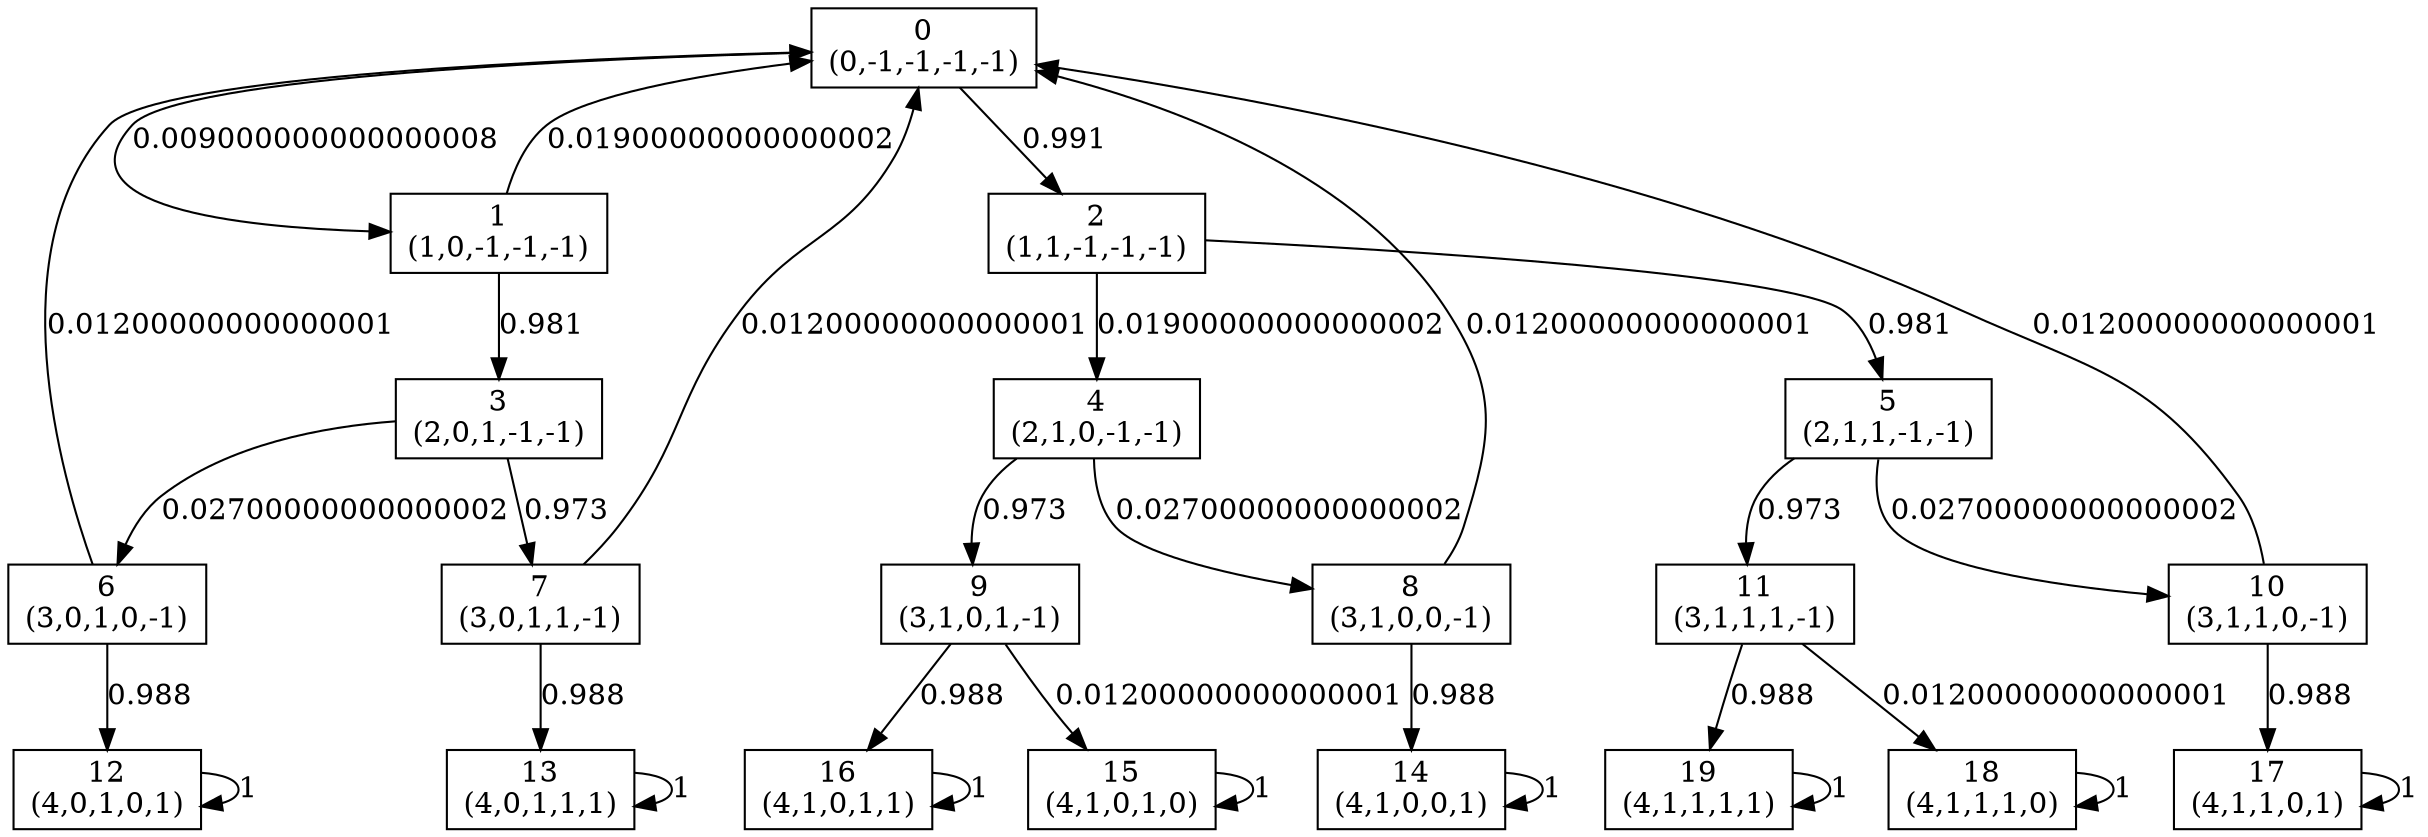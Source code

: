 digraph P {
node [shape=box];
0 -> 1 [ label="0.009000000000000008" ];
0 -> 2 [ label="0.991" ];
1 -> 0 [ label="0.01900000000000002" ];
1 -> 3 [ label="0.981" ];
2 -> 4 [ label="0.01900000000000002" ];
2 -> 5 [ label="0.981" ];
3 -> 6 [ label="0.02700000000000002" ];
3 -> 7 [ label="0.973" ];
4 -> 8 [ label="0.02700000000000002" ];
4 -> 9 [ label="0.973" ];
5 -> 10 [ label="0.02700000000000002" ];
5 -> 11 [ label="0.973" ];
6 -> 0 [ label="0.01200000000000001" ];
6 -> 12 [ label="0.988" ];
7 -> 0 [ label="0.01200000000000001" ];
7 -> 13 [ label="0.988" ];
8 -> 0 [ label="0.01200000000000001" ];
8 -> 14 [ label="0.988" ];
9 -> 15 [ label="0.01200000000000001" ];
9 -> 16 [ label="0.988" ];
10 -> 0 [ label="0.01200000000000001" ];
10 -> 17 [ label="0.988" ];
11 -> 18 [ label="0.01200000000000001" ];
11 -> 19 [ label="0.988" ];
12 -> 12 [ label="1" ];
13 -> 13 [ label="1" ];
14 -> 14 [ label="1" ];
15 -> 15 [ label="1" ];
16 -> 16 [ label="1" ];
17 -> 17 [ label="1" ];
18 -> 18 [ label="1" ];
19 -> 19 [ label="1" ];
0 [label="0\n(0,-1,-1,-1,-1)"];
1 [label="1\n(1,0,-1,-1,-1)"];
2 [label="2\n(1,1,-1,-1,-1)"];
3 [label="3\n(2,0,1,-1,-1)"];
4 [label="4\n(2,1,0,-1,-1)"];
5 [label="5\n(2,1,1,-1,-1)"];
6 [label="6\n(3,0,1,0,-1)"];
7 [label="7\n(3,0,1,1,-1)"];
8 [label="8\n(3,1,0,0,-1)"];
9 [label="9\n(3,1,0,1,-1)"];
10 [label="10\n(3,1,1,0,-1)"];
11 [label="11\n(3,1,1,1,-1)"];
12 [label="12\n(4,0,1,0,1)"];
13 [label="13\n(4,0,1,1,1)"];
14 [label="14\n(4,1,0,0,1)"];
15 [label="15\n(4,1,0,1,0)"];
16 [label="16\n(4,1,0,1,1)"];
17 [label="17\n(4,1,1,0,1)"];
18 [label="18\n(4,1,1,1,0)"];
19 [label="19\n(4,1,1,1,1)"];
}
